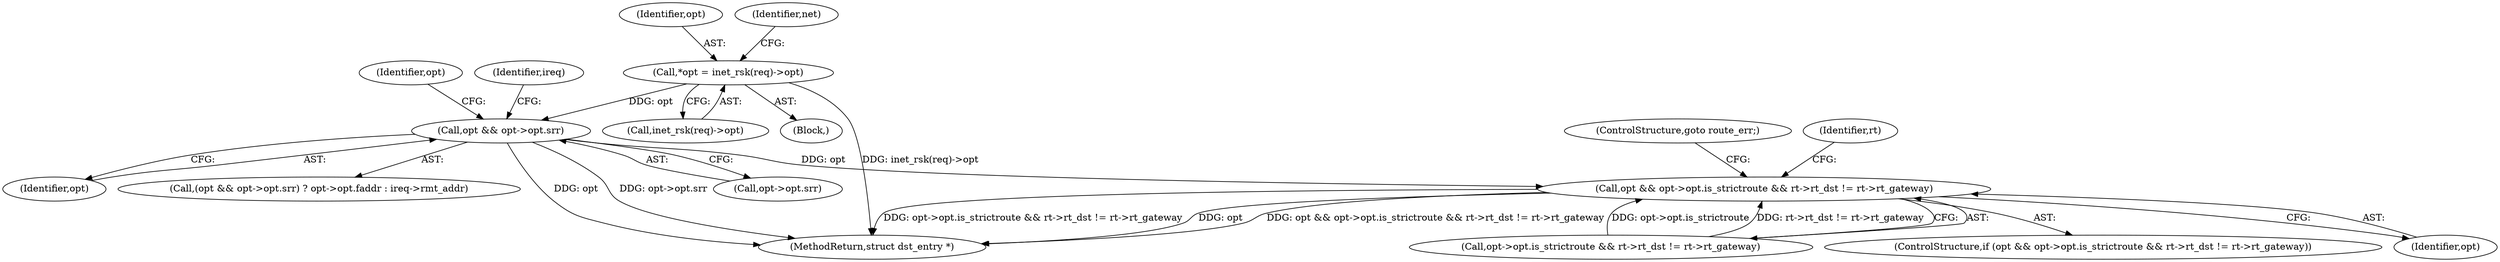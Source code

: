 digraph "0_linux_f6d8bd051c391c1c0458a30b2a7abcd939329259_14@pointer" {
"1000111" [label="(Call,*opt = inet_rsk(req)->opt)"];
"1000141" [label="(Call,opt && opt->opt.srr)"];
"1000183" [label="(Call,opt && opt->opt.is_strictroute && rt->rt_dst != rt->rt_gateway)"];
"1000142" [label="(Identifier,opt)"];
"1000143" [label="(Call,opt->opt.srr)"];
"1000185" [label="(Call,opt->opt.is_strictroute && rt->rt_dst != rt->rt_gateway)"];
"1000141" [label="(Call,opt && opt->opt.srr)"];
"1000213" [label="(MethodReturn,struct dst_entry *)"];
"1000154" [label="(Identifier,ireq)"];
"1000150" [label="(Identifier,opt)"];
"1000112" [label="(Identifier,opt)"];
"1000111" [label="(Call,*opt = inet_rsk(req)->opt)"];
"1000113" [label="(Call,inet_rsk(req)->opt)"];
"1000119" [label="(Identifier,net)"];
"1000183" [label="(Call,opt && opt->opt.is_strictroute && rt->rt_dst != rt->rt_gateway)"];
"1000182" [label="(ControlStructure,if (opt && opt->opt.is_strictroute && rt->rt_dst != rt->rt_gateway))"];
"1000198" [label="(ControlStructure,goto route_err;)"];
"1000140" [label="(Call,(opt && opt->opt.srr) ? opt->opt.faddr : ireq->rmt_addr)"];
"1000103" [label="(Block,)"];
"1000202" [label="(Identifier,rt)"];
"1000184" [label="(Identifier,opt)"];
"1000111" -> "1000103"  [label="AST: "];
"1000111" -> "1000113"  [label="CFG: "];
"1000112" -> "1000111"  [label="AST: "];
"1000113" -> "1000111"  [label="AST: "];
"1000119" -> "1000111"  [label="CFG: "];
"1000111" -> "1000213"  [label="DDG: inet_rsk(req)->opt"];
"1000111" -> "1000141"  [label="DDG: opt"];
"1000141" -> "1000140"  [label="AST: "];
"1000141" -> "1000142"  [label="CFG: "];
"1000141" -> "1000143"  [label="CFG: "];
"1000142" -> "1000141"  [label="AST: "];
"1000143" -> "1000141"  [label="AST: "];
"1000150" -> "1000141"  [label="CFG: "];
"1000154" -> "1000141"  [label="CFG: "];
"1000141" -> "1000213"  [label="DDG: opt"];
"1000141" -> "1000213"  [label="DDG: opt->opt.srr"];
"1000141" -> "1000183"  [label="DDG: opt"];
"1000183" -> "1000182"  [label="AST: "];
"1000183" -> "1000184"  [label="CFG: "];
"1000183" -> "1000185"  [label="CFG: "];
"1000184" -> "1000183"  [label="AST: "];
"1000185" -> "1000183"  [label="AST: "];
"1000198" -> "1000183"  [label="CFG: "];
"1000202" -> "1000183"  [label="CFG: "];
"1000183" -> "1000213"  [label="DDG: opt->opt.is_strictroute && rt->rt_dst != rt->rt_gateway"];
"1000183" -> "1000213"  [label="DDG: opt"];
"1000183" -> "1000213"  [label="DDG: opt && opt->opt.is_strictroute && rt->rt_dst != rt->rt_gateway"];
"1000185" -> "1000183"  [label="DDG: opt->opt.is_strictroute"];
"1000185" -> "1000183"  [label="DDG: rt->rt_dst != rt->rt_gateway"];
}
